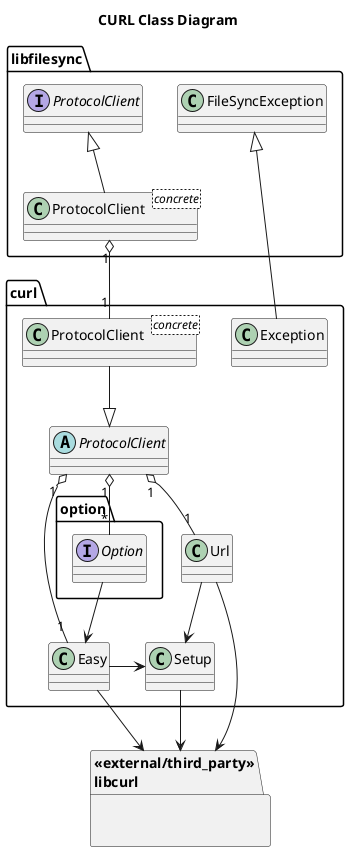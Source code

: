 @startuml curl-class-diagram

title CURL Class Diagram

package libfilesync {

    class FileSyncException
    interface ProtocolClient
    class "ProtocolClient<concrete>" as concreteProtoClient 

}

package curl {
    class "Exception" as CurlException
    abstract class "ProtocolClient" as CurlProtocolClient
    class "ProtocolClient<concrete>" as CurlConcreteProtocolClient
    class "Url" as CurlUrl
    class "Easy" as CurlEasy
    class "Setup" as CurlSetup
    package option {
        interface "Option" as CurlOption
    }

}


package "<<external/third_party>>\nlibcurl" as libcurl {

}

ProtocolClient <|-- concreteProtoClient

concreteProtoClient "1" o-- "1" CurlConcreteProtocolClient
CurlConcreteProtocolClient --|> CurlProtocolClient
CurlProtocolClient "1" o-- "1" CurlUrl

FileSyncException <|-- CurlException
CurlOption --> CurlEasy
CurlProtocolClient "1" o-- "*" CurlOption

CurlProtocolClient "1" o-- "1" CurlEasy

CurlUrl -> CurlSetup
CurlSetup <- CurlEasy

CurlUrl --> libcurl
CurlEasy --> libcurl
CurlSetup --> libcurl

@enduml